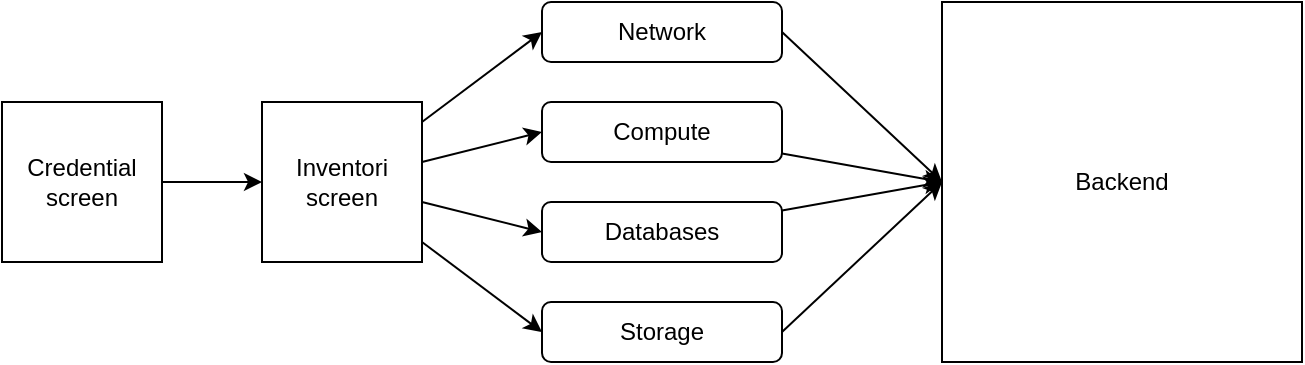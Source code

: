 <mxfile>
    <diagram id="XtzhtT3zzimq-qf2pkNV" name="Infrastructure">
        <mxGraphModel dx="890" dy="550" grid="1" gridSize="10" guides="1" tooltips="1" connect="1" arrows="1" fold="1" page="1" pageScale="1" pageWidth="850" pageHeight="1100" math="0" shadow="0">
            <root>
                <mxCell id="0"/>
                <mxCell id="1" parent="0"/>
                <mxCell id="Zh6fYYKYG1eAUBMf7m0V-9" style="edgeStyle=none;html=1;entryX=0;entryY=0.5;entryDx=0;entryDy=0;" edge="1" parent="1" source="Zh6fYYKYG1eAUBMf7m0V-1" target="Zh6fYYKYG1eAUBMf7m0V-2">
                    <mxGeometry relative="1" as="geometry"/>
                </mxCell>
                <mxCell id="Zh6fYYKYG1eAUBMf7m0V-1" value="Credential screen" style="whiteSpace=wrap;html=1;aspect=fixed;" vertex="1" parent="1">
                    <mxGeometry x="60" y="290" width="80" height="80" as="geometry"/>
                </mxCell>
                <mxCell id="Zh6fYYKYG1eAUBMf7m0V-10" style="edgeStyle=none;html=1;entryX=0;entryY=0.5;entryDx=0;entryDy=0;" edge="1" parent="1" source="Zh6fYYKYG1eAUBMf7m0V-2" target="Zh6fYYKYG1eAUBMf7m0V-4">
                    <mxGeometry relative="1" as="geometry"/>
                </mxCell>
                <mxCell id="Zh6fYYKYG1eAUBMf7m0V-11" style="edgeStyle=none;html=1;entryX=0;entryY=0.5;entryDx=0;entryDy=0;" edge="1" parent="1" source="Zh6fYYKYG1eAUBMf7m0V-2" target="Zh6fYYKYG1eAUBMf7m0V-5">
                    <mxGeometry relative="1" as="geometry"/>
                </mxCell>
                <mxCell id="Zh6fYYKYG1eAUBMf7m0V-12" style="edgeStyle=none;html=1;entryX=0;entryY=0.5;entryDx=0;entryDy=0;" edge="1" parent="1" source="Zh6fYYKYG1eAUBMf7m0V-2" target="Zh6fYYKYG1eAUBMf7m0V-6">
                    <mxGeometry relative="1" as="geometry"/>
                </mxCell>
                <mxCell id="Zh6fYYKYG1eAUBMf7m0V-13" style="edgeStyle=none;html=1;entryX=0;entryY=0.5;entryDx=0;entryDy=0;" edge="1" parent="1" source="Zh6fYYKYG1eAUBMf7m0V-2" target="Zh6fYYKYG1eAUBMf7m0V-7">
                    <mxGeometry relative="1" as="geometry"/>
                </mxCell>
                <mxCell id="Zh6fYYKYG1eAUBMf7m0V-2" value="Inventori screen" style="whiteSpace=wrap;html=1;aspect=fixed;" vertex="1" parent="1">
                    <mxGeometry x="190" y="290" width="80" height="80" as="geometry"/>
                </mxCell>
                <mxCell id="Zh6fYYKYG1eAUBMf7m0V-14" style="edgeStyle=none;html=1;entryX=0;entryY=0.5;entryDx=0;entryDy=0;exitX=1;exitY=0.5;exitDx=0;exitDy=0;" edge="1" parent="1" source="Zh6fYYKYG1eAUBMf7m0V-4" target="Zh6fYYKYG1eAUBMf7m0V-8">
                    <mxGeometry relative="1" as="geometry"/>
                </mxCell>
                <mxCell id="Zh6fYYKYG1eAUBMf7m0V-4" value="Network" style="rounded=1;whiteSpace=wrap;html=1;" vertex="1" parent="1">
                    <mxGeometry x="330" y="240" width="120" height="30" as="geometry"/>
                </mxCell>
                <mxCell id="Zh6fYYKYG1eAUBMf7m0V-15" style="edgeStyle=none;html=1;entryX=0;entryY=0.5;entryDx=0;entryDy=0;" edge="1" parent="1" source="Zh6fYYKYG1eAUBMf7m0V-5" target="Zh6fYYKYG1eAUBMf7m0V-8">
                    <mxGeometry relative="1" as="geometry"/>
                </mxCell>
                <mxCell id="Zh6fYYKYG1eAUBMf7m0V-5" value="Compute" style="rounded=1;whiteSpace=wrap;html=1;" vertex="1" parent="1">
                    <mxGeometry x="330" y="290" width="120" height="30" as="geometry"/>
                </mxCell>
                <mxCell id="Zh6fYYKYG1eAUBMf7m0V-16" style="edgeStyle=none;html=1;entryX=0;entryY=0.5;entryDx=0;entryDy=0;" edge="1" parent="1" source="Zh6fYYKYG1eAUBMf7m0V-6" target="Zh6fYYKYG1eAUBMf7m0V-8">
                    <mxGeometry relative="1" as="geometry"/>
                </mxCell>
                <mxCell id="Zh6fYYKYG1eAUBMf7m0V-6" value="Databases" style="rounded=1;whiteSpace=wrap;html=1;" vertex="1" parent="1">
                    <mxGeometry x="330" y="340" width="120" height="30" as="geometry"/>
                </mxCell>
                <mxCell id="Zh6fYYKYG1eAUBMf7m0V-17" style="edgeStyle=none;html=1;entryX=0;entryY=0.5;entryDx=0;entryDy=0;exitX=1;exitY=0.5;exitDx=0;exitDy=0;" edge="1" parent="1" source="Zh6fYYKYG1eAUBMf7m0V-7" target="Zh6fYYKYG1eAUBMf7m0V-8">
                    <mxGeometry relative="1" as="geometry"/>
                </mxCell>
                <mxCell id="Zh6fYYKYG1eAUBMf7m0V-7" value="Storage" style="rounded=1;whiteSpace=wrap;html=1;" vertex="1" parent="1">
                    <mxGeometry x="330" y="390" width="120" height="30" as="geometry"/>
                </mxCell>
                <mxCell id="Zh6fYYKYG1eAUBMf7m0V-8" value="Backend" style="whiteSpace=wrap;html=1;aspect=fixed;" vertex="1" parent="1">
                    <mxGeometry x="530" y="240" width="180" height="180" as="geometry"/>
                </mxCell>
            </root>
        </mxGraphModel>
    </diagram>
    <diagram id="5mrInEAR79RjGtMQWb4p" name="Frontend">
        <mxGraphModel dx="1051" dy="798" grid="1" gridSize="10" guides="1" tooltips="1" connect="1" arrows="1" fold="1" page="1" pageScale="1" pageWidth="850" pageHeight="1100" math="0" shadow="0">
            <root>
                <mxCell id="0"/>
                <mxCell id="1" parent="0"/>
                <mxCell id="14" style="edgeStyle=none;html=1;entryX=0.5;entryY=0;entryDx=0;entryDy=0;" parent="1" source="2" target="3" edge="1">
                    <mxGeometry relative="1" as="geometry"/>
                </mxCell>
                <mxCell id="2" value="App" style="rounded=0;whiteSpace=wrap;html=1;" parent="1" vertex="1">
                    <mxGeometry x="365" y="20" width="120" height="60" as="geometry"/>
                </mxCell>
                <mxCell id="24" style="edgeStyle=none;html=1;entryX=0.5;entryY=0;entryDx=0;entryDy=0;" parent="1" source="3" target="23" edge="1">
                    <mxGeometry relative="1" as="geometry"/>
                </mxCell>
                <mxCell id="3" value="AWS account" style="rounded=0;whiteSpace=wrap;html=1;" parent="1" vertex="1">
                    <mxGeometry x="365" y="110" width="120" height="60" as="geometry"/>
                </mxCell>
                <mxCell id="16" style="edgeStyle=none;html=1;entryX=0.5;entryY=0;entryDx=0;entryDy=0;" parent="1" source="4" target="5" edge="1">
                    <mxGeometry relative="1" as="geometry"/>
                </mxCell>
                <mxCell id="4" value="VPC" style="rounded=0;whiteSpace=wrap;html=1;" parent="1" vertex="1">
                    <mxGeometry x="365" y="320" width="120" height="60" as="geometry"/>
                </mxCell>
                <mxCell id="5" value="Subnets" style="rounded=0;whiteSpace=wrap;html=1;" parent="1" vertex="1">
                    <mxGeometry x="260" y="500" width="120" height="60" as="geometry"/>
                </mxCell>
                <mxCell id="13" style="edgeStyle=none;html=1;entryX=0;entryY=0.5;entryDx=0;entryDy=0;" parent="1" source="6" target="4" edge="1">
                    <mxGeometry relative="1" as="geometry"/>
                </mxCell>
                <mxCell id="21" style="edgeStyle=none;html=1;entryX=0.5;entryY=1;entryDx=0;entryDy=0;" parent="1" source="6" target="20" edge="1">
                    <mxGeometry relative="1" as="geometry"/>
                </mxCell>
                <mxCell id="6" value="Internet Gateway" style="rounded=0;whiteSpace=wrap;html=1;" parent="1" vertex="1">
                    <mxGeometry x="120" y="320" width="120" height="60" as="geometry"/>
                </mxCell>
                <mxCell id="10" style="edgeStyle=none;html=1;entryX=0.5;entryY=1;entryDx=0;entryDy=0;" parent="1" source="7" target="5" edge="1">
                    <mxGeometry relative="1" as="geometry"/>
                </mxCell>
                <mxCell id="19" style="edgeStyle=none;html=1;entryX=1;entryY=0.5;entryDx=0;entryDy=0;exitX=0.5;exitY=0;exitDx=0;exitDy=0;" parent="1" source="7" target="9" edge="1">
                    <mxGeometry relative="1" as="geometry"/>
                </mxCell>
                <mxCell id="7" value="EC2 instances" style="rounded=0;whiteSpace=wrap;html=1;" parent="1" vertex="1">
                    <mxGeometry x="180" y="660" width="120" height="60" as="geometry"/>
                </mxCell>
                <mxCell id="22" style="edgeStyle=none;html=1;entryX=1;entryY=0.5;entryDx=0;entryDy=0;" parent="1" source="8" target="4" edge="1">
                    <mxGeometry relative="1" as="geometry"/>
                </mxCell>
                <mxCell id="8" value="Lambda" style="rounded=0;whiteSpace=wrap;html=1;" parent="1" vertex="1">
                    <mxGeometry x="540" y="500" width="120" height="60" as="geometry"/>
                </mxCell>
                <mxCell id="12" style="edgeStyle=none;html=1;entryX=0;entryY=0.5;entryDx=0;entryDy=0;exitX=1;exitY=0.5;exitDx=0;exitDy=0;" parent="1" source="9" target="4" edge="1">
                    <mxGeometry relative="1" as="geometry"/>
                </mxCell>
                <mxCell id="9" value="EKS" style="rounded=0;whiteSpace=wrap;html=1;" parent="1" vertex="1">
                    <mxGeometry x="40" y="500" width="120" height="60" as="geometry"/>
                </mxCell>
                <mxCell id="20" value="Internet" style="rounded=0;whiteSpace=wrap;html=1;" parent="1" vertex="1">
                    <mxGeometry x="120" y="160" width="120" height="60" as="geometry"/>
                </mxCell>
                <mxCell id="25" style="edgeStyle=none;html=1;entryX=0.5;entryY=0;entryDx=0;entryDy=0;" parent="1" source="23" target="4" edge="1">
                    <mxGeometry relative="1" as="geometry"/>
                </mxCell>
                <mxCell id="23" value="Region" style="rounded=0;whiteSpace=wrap;html=1;" parent="1" vertex="1">
                    <mxGeometry x="365" y="210" width="120" height="60" as="geometry"/>
                </mxCell>
                <mxCell id="29" style="edgeStyle=none;html=1;entryX=1;entryY=0.5;entryDx=0;entryDy=0;" parent="1" source="28" target="4" edge="1">
                    <mxGeometry relative="1" as="geometry"/>
                </mxCell>
                <mxCell id="28" value="RDS" style="rounded=0;whiteSpace=wrap;html=1;" parent="1" vertex="1">
                    <mxGeometry x="710" y="500" width="120" height="60" as="geometry"/>
                </mxCell>
                <mxCell id="31" style="edgeStyle=none;html=1;entryX=1;entryY=0.5;entryDx=0;entryDy=0;" parent="1" source="30" target="23" edge="1">
                    <mxGeometry relative="1" as="geometry"/>
                </mxCell>
                <mxCell id="30" value="DynamoDB" style="rounded=0;whiteSpace=wrap;html=1;" parent="1" vertex="1">
                    <mxGeometry x="710" y="400" width="120" height="60" as="geometry"/>
                </mxCell>
                <mxCell id="33" style="edgeStyle=none;html=1;entryX=1;entryY=0.5;entryDx=0;entryDy=0;" parent="1" source="32" target="23" edge="1">
                    <mxGeometry relative="1" as="geometry"/>
                </mxCell>
                <mxCell id="32" value="S3" style="rounded=0;whiteSpace=wrap;html=1;" parent="1" vertex="1">
                    <mxGeometry x="710" y="300" width="120" height="60" as="geometry"/>
                </mxCell>
            </root>
        </mxGraphModel>
    </diagram>
</mxfile>